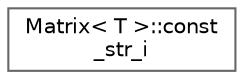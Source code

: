 digraph "Graphical Class Hierarchy"
{
 // LATEX_PDF_SIZE
  bgcolor="transparent";
  edge [fontname=Helvetica,fontsize=10,labelfontname=Helvetica,labelfontsize=10];
  node [fontname=Helvetica,fontsize=10,shape=box,height=0.2,width=0.4];
  rankdir="LR";
  Node0 [label="Matrix\< T \>::const\l_str_i",height=0.2,width=0.4,color="grey40", fillcolor="white", style="filled",URL="$struct_matrix_1_1const__str__i.html",tooltip=" "];
}
